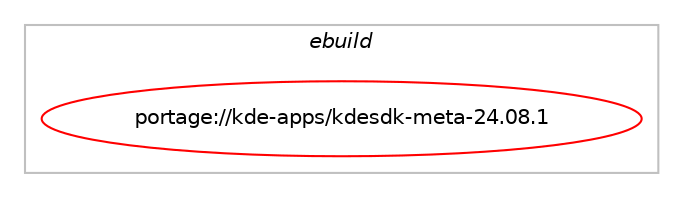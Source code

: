 digraph prolog {

# *************
# Graph options
# *************

newrank=true;
concentrate=true;
compound=true;
graph [rankdir=LR,fontname=Helvetica,fontsize=10,ranksep=1.5];#, ranksep=2.5, nodesep=0.2];
edge  [arrowhead=vee];
node  [fontname=Helvetica,fontsize=10];

# **********
# The ebuild
# **********

subgraph cluster_leftcol {
color=gray;
label=<<i>ebuild</i>>;
id [label="portage://kde-apps/kdesdk-meta-24.08.1", color=red, width=4, href="../kde-apps/kdesdk-meta-24.08.1.svg"];
}

# ****************
# The dependencies
# ****************

subgraph cluster_midcol {
color=gray;
label=<<i>dependencies</i>>;
subgraph cluster_compile {
fillcolor="#eeeeee";
style=filled;
label=<<i>compile</i>>;
}
subgraph cluster_compileandrun {
fillcolor="#eeeeee";
style=filled;
label=<<i>compile and run</i>>;
}
subgraph cluster_run {
fillcolor="#eeeeee";
style=filled;
label=<<i>run</i>>;
# *** BEGIN UNKNOWN DEPENDENCY TYPE (TODO) ***
# id -> equal(use_conditional_group(positive,cvs,portage://kde-apps/kdesdk-meta-24.08.1,[package_dependency(portage://kde-apps/kdesdk-meta-24.08.1,run,no,kde-apps,cervisia,greaterequal,[24.08.1,,,24.08.1],any_different_slot,[])]))
# *** END UNKNOWN DEPENDENCY TYPE (TODO) ***

# *** BEGIN UNKNOWN DEPENDENCY TYPE (TODO) ***
# id -> equal(use_conditional_group(positive,git,portage://kde-apps/kdesdk-meta-24.08.1,[package_dependency(portage://kde-apps/kdesdk-meta-24.08.1,run,no,kde-apps,dolphin-plugins-git,greaterequal,[24.08.1,,,24.08.1],any_different_slot,[])]))
# *** END UNKNOWN DEPENDENCY TYPE (TODO) ***

# *** BEGIN UNKNOWN DEPENDENCY TYPE (TODO) ***
# id -> equal(use_conditional_group(positive,mercurial,portage://kde-apps/kdesdk-meta-24.08.1,[package_dependency(portage://kde-apps/kdesdk-meta-24.08.1,run,no,kde-apps,dolphin-plugins-mercurial,greaterequal,[24.08.1,,,24.08.1],any_different_slot,[])]))
# *** END UNKNOWN DEPENDENCY TYPE (TODO) ***

# *** BEGIN UNKNOWN DEPENDENCY TYPE (TODO) ***
# id -> equal(use_conditional_group(positive,perl,portage://kde-apps/kdesdk-meta-24.08.1,[package_dependency(portage://kde-apps/kdesdk-meta-24.08.1,run,no,dev-util,kio-perldoc,greaterequal,[24.08.1,,,24.08.1],any_different_slot,[])]))
# *** END UNKNOWN DEPENDENCY TYPE (TODO) ***

# *** BEGIN UNKNOWN DEPENDENCY TYPE (TODO) ***
# id -> equal(use_conditional_group(positive,python,portage://kde-apps/kdesdk-meta-24.08.1,[package_dependency(portage://kde-apps/kdesdk-meta-24.08.1,run,no,kde-apps,lokalize,greaterequal,[24.08.1,,,24.08.1],any_different_slot,[])]))
# *** END UNKNOWN DEPENDENCY TYPE (TODO) ***

# *** BEGIN UNKNOWN DEPENDENCY TYPE (TODO) ***
# id -> equal(use_conditional_group(positive,subversion,portage://kde-apps/kdesdk-meta-24.08.1,[package_dependency(portage://kde-apps/kdesdk-meta-24.08.1,run,no,kde-apps,dolphin-plugins-subversion,greaterequal,[24.08.1,,,24.08.1],any_different_slot,[])]))
# *** END UNKNOWN DEPENDENCY TYPE (TODO) ***

# *** BEGIN UNKNOWN DEPENDENCY TYPE (TODO) ***
# id -> equal(use_conditional_group(positive,webengine,portage://kde-apps/kdesdk-meta-24.08.1,[package_dependency(portage://kde-apps/kdesdk-meta-24.08.1,run,no,dev-util,kdevelop,greaterequal,[24.08.1,,,24.08.1],any_different_slot,[]),use_conditional_group(positive,php,portage://kde-apps/kdesdk-meta-24.08.1,[package_dependency(portage://kde-apps/kdesdk-meta-24.08.1,run,no,dev-util,kdevelop-php,greaterequal,[24.08.1,,,24.08.1],any_different_slot,[])]),use_conditional_group(positive,python,portage://kde-apps/kdesdk-meta-24.08.1,[package_dependency(portage://kde-apps/kdesdk-meta-24.08.1,run,no,dev-util,kdevelop-python,greaterequal,[24.08.1,,,24.08.1],any_different_slot,[])])]))
# *** END UNKNOWN DEPENDENCY TYPE (TODO) ***

# *** BEGIN UNKNOWN DEPENDENCY TYPE (TODO) ***
# id -> equal(package_dependency(portage://kde-apps/kdesdk-meta-24.08.1,run,no,dev-util,massif-visualizer,greaterequal,[24.08.1,,,24.08.1],any_different_slot,[]))
# *** END UNKNOWN DEPENDENCY TYPE (TODO) ***

# *** BEGIN UNKNOWN DEPENDENCY TYPE (TODO) ***
# id -> equal(package_dependency(portage://kde-apps/kdesdk-meta-24.08.1,run,no,kde-apps,kapptemplate,greaterequal,[24.08.1,,,24.08.1],any_different_slot,[]))
# *** END UNKNOWN DEPENDENCY TYPE (TODO) ***

# *** BEGIN UNKNOWN DEPENDENCY TYPE (TODO) ***
# id -> equal(package_dependency(portage://kde-apps/kdesdk-meta-24.08.1,run,no,kde-apps,kcachegrind,greaterequal,[24.08.1,,,24.08.1],any_different_slot,[]))
# *** END UNKNOWN DEPENDENCY TYPE (TODO) ***

# *** BEGIN UNKNOWN DEPENDENCY TYPE (TODO) ***
# id -> equal(package_dependency(portage://kde-apps/kdesdk-meta-24.08.1,run,no,kde-apps,kde-dev-scripts,greaterequal,[24.08.1,,,24.08.1],any_different_slot,[]))
# *** END UNKNOWN DEPENDENCY TYPE (TODO) ***

# *** BEGIN UNKNOWN DEPENDENCY TYPE (TODO) ***
# id -> equal(package_dependency(portage://kde-apps/kdesdk-meta-24.08.1,run,no,kde-apps,kde-dev-utils,greaterequal,[24.08.1,,,24.08.1],any_different_slot,[]))
# *** END UNKNOWN DEPENDENCY TYPE (TODO) ***

# *** BEGIN UNKNOWN DEPENDENCY TYPE (TODO) ***
# id -> equal(package_dependency(portage://kde-apps/kdesdk-meta-24.08.1,run,no,kde-apps,kdesdk-thumbnailers,greaterequal,[24.08.1,,,24.08.1],any_different_slot,[]))
# *** END UNKNOWN DEPENDENCY TYPE (TODO) ***

# *** BEGIN UNKNOWN DEPENDENCY TYPE (TODO) ***
# id -> equal(package_dependency(portage://kde-apps/kdesdk-meta-24.08.1,run,no,kde-apps,kompare,greaterequal,[24.08.1,,,24.08.1],any_different_slot,[]))
# *** END UNKNOWN DEPENDENCY TYPE (TODO) ***

# *** BEGIN UNKNOWN DEPENDENCY TYPE (TODO) ***
# id -> equal(package_dependency(portage://kde-apps/kdesdk-meta-24.08.1,run,no,kde-apps,libkomparediff2,greaterequal,[24.08.1,,,24.08.1],any_different_slot,[]))
# *** END UNKNOWN DEPENDENCY TYPE (TODO) ***

# *** BEGIN UNKNOWN DEPENDENCY TYPE (TODO) ***
# id -> equal(package_dependency(portage://kde-apps/kdesdk-meta-24.08.1,run,no,kde-apps,poxml,greaterequal,[24.08.1,,,24.08.1],any_different_slot,[]))
# *** END UNKNOWN DEPENDENCY TYPE (TODO) ***

# *** BEGIN UNKNOWN DEPENDENCY TYPE (TODO) ***
# id -> equal(package_dependency(portage://kde-apps/kdesdk-meta-24.08.1,run,no,kde-apps,umbrello,greaterequal,[24.08.1,,,24.08.1],any_different_slot,[]))
# *** END UNKNOWN DEPENDENCY TYPE (TODO) ***

}
}

# **************
# The candidates
# **************

subgraph cluster_choices {
rank=same;
color=gray;
label=<<i>candidates</i>>;

}

}
